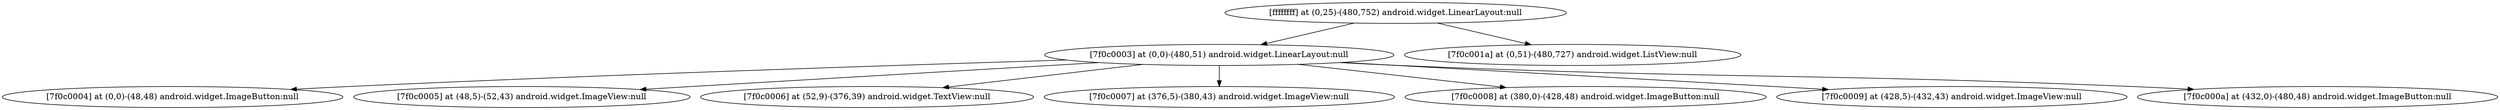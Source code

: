 strict digraph G {
  1 [ label="[ffffffff] at (0,25)-(480,752) android.widget.LinearLayout:null" ];
  2 [ label="[7f0c0003] at (0,0)-(480,51) android.widget.LinearLayout:null" ];
  3 [ label="[7f0c0004] at (0,0)-(48,48) android.widget.ImageButton:null" ];
  4 [ label="[7f0c0005] at (48,5)-(52,43) android.widget.ImageView:null" ];
  5 [ label="[7f0c0006] at (52,9)-(376,39) android.widget.TextView:null" ];
  6 [ label="[7f0c0007] at (376,5)-(380,43) android.widget.ImageView:null" ];
  7 [ label="[7f0c0008] at (380,0)-(428,48) android.widget.ImageButton:null" ];
  8 [ label="[7f0c0009] at (428,5)-(432,43) android.widget.ImageView:null" ];
  9 [ label="[7f0c000a] at (432,0)-(480,48) android.widget.ImageButton:null" ];
  10 [ label="[7f0c001a] at (0,51)-(480,727) android.widget.ListView:null" ];
  1 -> 2;
  2 -> 3;
  2 -> 4;
  2 -> 5;
  2 -> 6;
  2 -> 7;
  2 -> 8;
  2 -> 9;
  1 -> 10;
}

